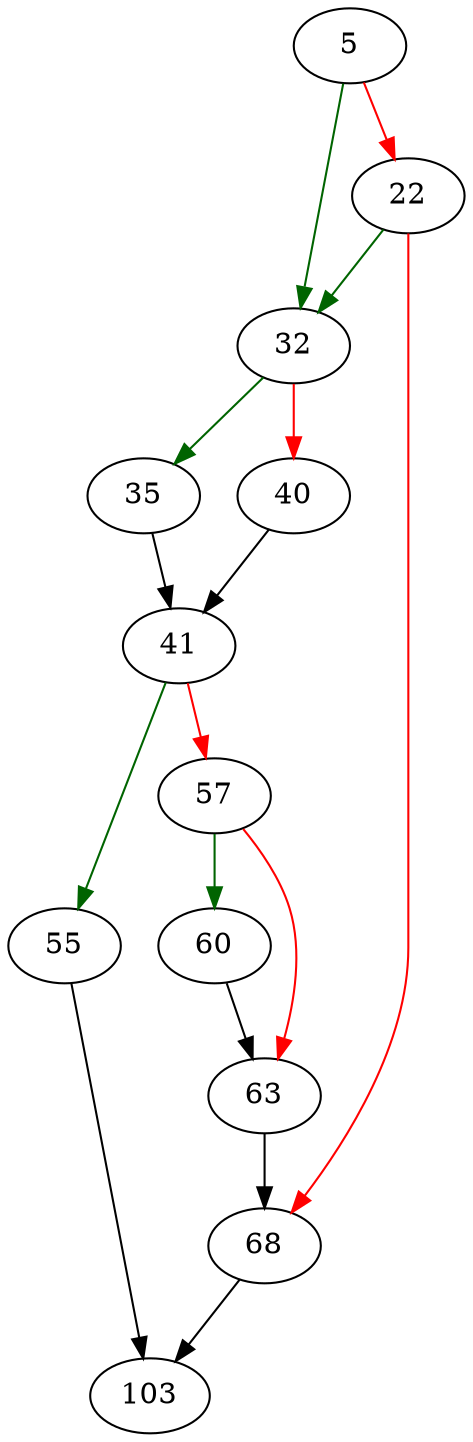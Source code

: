 strict digraph "sqlite3VListAdd" {
	// Node definitions.
	5 [entry=true];
	32;
	22;
	68;
	35;
	40;
	41;
	55;
	57;
	103;
	60;
	63;

	// Edge definitions.
	5 -> 32 [
		color=darkgreen
		cond=true
	];
	5 -> 22 [
		color=red
		cond=false
	];
	32 -> 35 [
		color=darkgreen
		cond=true
	];
	32 -> 40 [
		color=red
		cond=false
	];
	22 -> 32 [
		color=darkgreen
		cond=true
	];
	22 -> 68 [
		color=red
		cond=false
	];
	68 -> 103;
	35 -> 41;
	40 -> 41;
	41 -> 55 [
		color=darkgreen
		cond=true
	];
	41 -> 57 [
		color=red
		cond=false
	];
	55 -> 103;
	57 -> 60 [
		color=darkgreen
		cond=true
	];
	57 -> 63 [
		color=red
		cond=false
	];
	60 -> 63;
	63 -> 68;
}